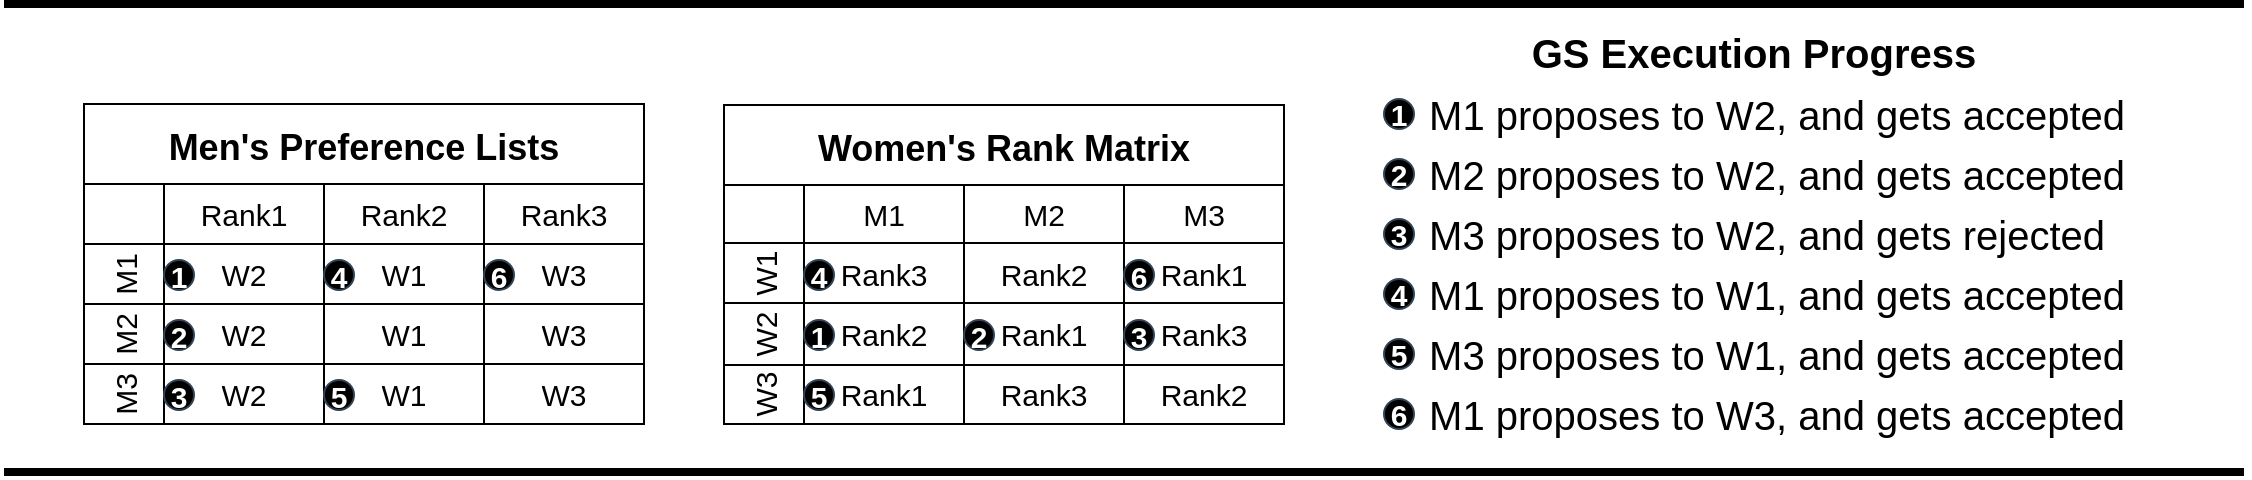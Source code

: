 <mxfile version="24.6.4" type="github">
  <diagram name="Page-1" id="qnp9Axf9fSBe4Yi9hoHO">
    <mxGraphModel dx="1341" dy="710" grid="1" gridSize="10" guides="1" tooltips="1" connect="1" arrows="1" fold="1" page="1" pageScale="1" pageWidth="850" pageHeight="1100" math="0" shadow="0">
      <root>
        <mxCell id="0" />
        <mxCell id="1" parent="0" />
        <mxCell id="7GuMput4pS_t5xVzel_N-1" value="Men&#39;s Preference Lists" style="shape=table;startSize=40;container=1;collapsible=0;childLayout=tableLayout;resizeLast=0;resizeLastRow=0;fontStyle=1;fontSize=18;" vertex="1" parent="1">
          <mxGeometry x="160" y="440" width="280" height="160" as="geometry" />
        </mxCell>
        <mxCell id="7GuMput4pS_t5xVzel_N-2" value="" style="shape=tableRow;horizontal=0;startSize=40;swimlaneHead=0;swimlaneBody=0;strokeColor=inherit;top=0;left=0;bottom=0;right=0;collapsible=0;dropTarget=0;fillColor=none;points=[[0,0.5],[1,0.5]];portConstraint=eastwest;fontSize=15;" vertex="1" parent="7GuMput4pS_t5xVzel_N-1">
          <mxGeometry y="40" width="280" height="30" as="geometry" />
        </mxCell>
        <mxCell id="7GuMput4pS_t5xVzel_N-3" value="Rank1" style="shape=partialRectangle;html=1;whiteSpace=wrap;connectable=0;strokeColor=inherit;overflow=hidden;fillColor=none;top=0;left=0;bottom=0;right=0;pointerEvents=1;fontSize=15;" vertex="1" parent="7GuMput4pS_t5xVzel_N-2">
          <mxGeometry x="40" width="80" height="30" as="geometry">
            <mxRectangle width="80" height="30" as="alternateBounds" />
          </mxGeometry>
        </mxCell>
        <mxCell id="7GuMput4pS_t5xVzel_N-4" value="Rank2" style="shape=partialRectangle;html=1;whiteSpace=wrap;connectable=0;strokeColor=inherit;overflow=hidden;fillColor=none;top=0;left=0;bottom=0;right=0;pointerEvents=1;fontSize=15;" vertex="1" parent="7GuMput4pS_t5xVzel_N-2">
          <mxGeometry x="120" width="80" height="30" as="geometry">
            <mxRectangle width="80" height="30" as="alternateBounds" />
          </mxGeometry>
        </mxCell>
        <mxCell id="7GuMput4pS_t5xVzel_N-5" value="Rank3" style="shape=partialRectangle;html=1;whiteSpace=wrap;connectable=0;strokeColor=inherit;overflow=hidden;fillColor=none;top=0;left=0;bottom=0;right=0;pointerEvents=1;strokeWidth=1;resizeWidth=1;resizeHeight=1;fontSize=15;" vertex="1" parent="7GuMput4pS_t5xVzel_N-2">
          <mxGeometry x="200" width="80" height="30" as="geometry">
            <mxRectangle width="80" height="30" as="alternateBounds" />
          </mxGeometry>
        </mxCell>
        <mxCell id="7GuMput4pS_t5xVzel_N-6" value="M1" style="shape=tableRow;horizontal=0;startSize=40;swimlaneHead=0;swimlaneBody=0;strokeColor=inherit;top=0;left=0;bottom=0;right=0;collapsible=0;dropTarget=0;fillColor=none;points=[[0,0.5],[1,0.5]];portConstraint=eastwest;fontSize=15;" vertex="1" parent="7GuMput4pS_t5xVzel_N-1">
          <mxGeometry y="70" width="280" height="30" as="geometry" />
        </mxCell>
        <mxCell id="7GuMput4pS_t5xVzel_N-7" value="W2" style="shape=partialRectangle;html=1;whiteSpace=wrap;connectable=0;overflow=hidden;top=0;left=0;bottom=0;right=0;pointerEvents=1;strokeColor=default;fillColor=none;fontSize=15;" vertex="1" parent="7GuMput4pS_t5xVzel_N-6">
          <mxGeometry x="40" width="80" height="30" as="geometry">
            <mxRectangle width="80" height="30" as="alternateBounds" />
          </mxGeometry>
        </mxCell>
        <mxCell id="7GuMput4pS_t5xVzel_N-8" value="W1" style="shape=partialRectangle;html=1;whiteSpace=wrap;connectable=0;overflow=hidden;top=0;left=0;bottom=0;right=0;pointerEvents=1;fillColor=none;labelBackgroundColor=none;labelBorderColor=none;strokeColor=default;shadow=0;resizable=1;resizeWidth=0;metaEdit=0;backgroundOutline=0;fontSize=15;" vertex="1" parent="7GuMput4pS_t5xVzel_N-6">
          <mxGeometry x="120" width="80" height="30" as="geometry">
            <mxRectangle width="80" height="30" as="alternateBounds" />
          </mxGeometry>
        </mxCell>
        <mxCell id="7GuMput4pS_t5xVzel_N-9" value="W3" style="shape=partialRectangle;html=1;whiteSpace=wrap;connectable=0;overflow=hidden;top=0;left=0;bottom=0;right=0;pointerEvents=1;fillColor=none;fontSize=15;" vertex="1" parent="7GuMput4pS_t5xVzel_N-6">
          <mxGeometry x="200" width="80" height="30" as="geometry">
            <mxRectangle width="80" height="30" as="alternateBounds" />
          </mxGeometry>
        </mxCell>
        <mxCell id="7GuMput4pS_t5xVzel_N-10" value="M2" style="shape=tableRow;horizontal=0;startSize=40;swimlaneHead=0;swimlaneBody=0;strokeColor=inherit;top=0;left=0;bottom=0;right=0;collapsible=0;dropTarget=0;fillColor=none;points=[[0,0.5],[1,0.5]];portConstraint=eastwest;fontSize=15;" vertex="1" parent="7GuMput4pS_t5xVzel_N-1">
          <mxGeometry y="100" width="280" height="30" as="geometry" />
        </mxCell>
        <mxCell id="7GuMput4pS_t5xVzel_N-11" value="W2" style="shape=partialRectangle;html=1;whiteSpace=wrap;connectable=0;overflow=hidden;top=0;left=0;bottom=0;right=0;pointerEvents=1;strokeOpacity=100;fillColor=none;fontSize=15;" vertex="1" parent="7GuMput4pS_t5xVzel_N-10">
          <mxGeometry x="40" width="80" height="30" as="geometry">
            <mxRectangle width="80" height="30" as="alternateBounds" />
          </mxGeometry>
        </mxCell>
        <mxCell id="7GuMput4pS_t5xVzel_N-12" value="W1" style="shape=partialRectangle;html=1;whiteSpace=wrap;connectable=0;strokeColor=inherit;overflow=hidden;fillColor=none;top=0;left=0;bottom=0;right=0;pointerEvents=1;fontSize=15;" vertex="1" parent="7GuMput4pS_t5xVzel_N-10">
          <mxGeometry x="120" width="80" height="30" as="geometry">
            <mxRectangle width="80" height="30" as="alternateBounds" />
          </mxGeometry>
        </mxCell>
        <mxCell id="7GuMput4pS_t5xVzel_N-13" value="W3" style="shape=partialRectangle;html=1;whiteSpace=wrap;connectable=0;strokeColor=inherit;overflow=hidden;fillColor=none;top=0;left=0;bottom=0;right=0;pointerEvents=1;fontSize=15;" vertex="1" parent="7GuMput4pS_t5xVzel_N-10">
          <mxGeometry x="200" width="80" height="30" as="geometry">
            <mxRectangle width="80" height="30" as="alternateBounds" />
          </mxGeometry>
        </mxCell>
        <mxCell id="7GuMput4pS_t5xVzel_N-14" value="M3" style="shape=tableRow;horizontal=0;startSize=40;swimlaneHead=0;swimlaneBody=0;strokeColor=inherit;top=0;left=0;bottom=0;right=0;collapsible=0;dropTarget=0;fillColor=none;points=[[0,0.5],[1,0.5]];portConstraint=eastwest;fontSize=15;" vertex="1" parent="7GuMput4pS_t5xVzel_N-1">
          <mxGeometry y="130" width="280" height="30" as="geometry" />
        </mxCell>
        <mxCell id="7GuMput4pS_t5xVzel_N-15" value="W2" style="shape=partialRectangle;html=1;whiteSpace=wrap;connectable=0;overflow=hidden;top=0;left=0;bottom=0;right=0;pointerEvents=1;fillColor=none;fontSize=15;" vertex="1" parent="7GuMput4pS_t5xVzel_N-14">
          <mxGeometry x="40" width="80" height="30" as="geometry">
            <mxRectangle width="80" height="30" as="alternateBounds" />
          </mxGeometry>
        </mxCell>
        <mxCell id="7GuMput4pS_t5xVzel_N-16" value="W1" style="shape=partialRectangle;html=1;whiteSpace=wrap;connectable=0;overflow=hidden;top=0;left=0;bottom=0;right=0;pointerEvents=1;fillColor=none;fontSize=15;" vertex="1" parent="7GuMput4pS_t5xVzel_N-14">
          <mxGeometry x="120" width="80" height="30" as="geometry">
            <mxRectangle width="80" height="30" as="alternateBounds" />
          </mxGeometry>
        </mxCell>
        <mxCell id="7GuMput4pS_t5xVzel_N-17" value="W3" style="shape=partialRectangle;html=1;whiteSpace=wrap;connectable=0;strokeColor=inherit;overflow=hidden;fillColor=none;top=0;left=0;bottom=0;right=0;pointerEvents=1;fontSize=15;" vertex="1" parent="7GuMput4pS_t5xVzel_N-14">
          <mxGeometry x="200" width="80" height="30" as="geometry">
            <mxRectangle width="80" height="30" as="alternateBounds" />
          </mxGeometry>
        </mxCell>
        <mxCell id="7GuMput4pS_t5xVzel_N-18" value="Women&#39;s Rank Matrix" style="shape=table;startSize=40;container=1;collapsible=0;childLayout=tableLayout;resizeLast=0;resizeLastRow=0;fontStyle=1;fontSize=18;" vertex="1" parent="1">
          <mxGeometry x="480" y="440.5" width="280" height="159.5" as="geometry" />
        </mxCell>
        <mxCell id="7GuMput4pS_t5xVzel_N-19" value="" style="shape=tableRow;horizontal=0;startSize=40;swimlaneHead=0;swimlaneBody=0;strokeColor=inherit;top=0;left=0;bottom=0;right=0;collapsible=0;dropTarget=0;fillColor=none;points=[[0,0.5],[1,0.5]];portConstraint=eastwest;fontSize=15;" vertex="1" parent="7GuMput4pS_t5xVzel_N-18">
          <mxGeometry y="40" width="280" height="29" as="geometry" />
        </mxCell>
        <mxCell id="7GuMput4pS_t5xVzel_N-20" value="M1" style="shape=partialRectangle;html=1;whiteSpace=wrap;connectable=0;strokeColor=inherit;overflow=hidden;fillColor=none;top=0;left=0;bottom=0;right=0;pointerEvents=1;fontSize=15;" vertex="1" parent="7GuMput4pS_t5xVzel_N-19">
          <mxGeometry x="40" width="80" height="29" as="geometry">
            <mxRectangle width="80" height="29" as="alternateBounds" />
          </mxGeometry>
        </mxCell>
        <mxCell id="7GuMput4pS_t5xVzel_N-21" value="M2" style="shape=partialRectangle;html=1;whiteSpace=wrap;connectable=0;strokeColor=inherit;overflow=hidden;fillColor=none;top=0;left=0;bottom=0;right=0;pointerEvents=1;fontSize=15;" vertex="1" parent="7GuMput4pS_t5xVzel_N-19">
          <mxGeometry x="120" width="80" height="29" as="geometry">
            <mxRectangle width="80" height="29" as="alternateBounds" />
          </mxGeometry>
        </mxCell>
        <mxCell id="7GuMput4pS_t5xVzel_N-22" value="M3" style="shape=partialRectangle;html=1;whiteSpace=wrap;connectable=0;strokeColor=inherit;overflow=hidden;fillColor=none;top=0;left=0;bottom=0;right=0;pointerEvents=1;strokeWidth=1;resizeWidth=1;resizeHeight=1;fontSize=15;" vertex="1" parent="7GuMput4pS_t5xVzel_N-19">
          <mxGeometry x="200" width="80" height="29" as="geometry">
            <mxRectangle width="80" height="29" as="alternateBounds" />
          </mxGeometry>
        </mxCell>
        <mxCell id="7GuMput4pS_t5xVzel_N-23" value="W1" style="shape=tableRow;horizontal=0;startSize=40;swimlaneHead=0;swimlaneBody=0;strokeColor=inherit;top=0;left=0;bottom=0;right=0;collapsible=0;dropTarget=0;fillColor=none;points=[[0,0.5],[1,0.5]];portConstraint=eastwest;fontSize=15;" vertex="1" parent="7GuMput4pS_t5xVzel_N-18">
          <mxGeometry y="69" width="280" height="30" as="geometry" />
        </mxCell>
        <mxCell id="7GuMput4pS_t5xVzel_N-24" value="Rank3" style="shape=partialRectangle;html=1;whiteSpace=wrap;connectable=0;strokeColor=inherit;overflow=hidden;fillColor=none;top=0;left=0;bottom=0;right=0;pointerEvents=1;fontSize=15;" vertex="1" parent="7GuMput4pS_t5xVzel_N-23">
          <mxGeometry x="40" width="80" height="30" as="geometry">
            <mxRectangle width="80" height="30" as="alternateBounds" />
          </mxGeometry>
        </mxCell>
        <mxCell id="7GuMput4pS_t5xVzel_N-25" value="Rank2" style="shape=partialRectangle;html=1;whiteSpace=wrap;connectable=0;strokeColor=inherit;overflow=hidden;fillColor=none;top=0;left=0;bottom=0;right=0;pointerEvents=1;fontSize=15;" vertex="1" parent="7GuMput4pS_t5xVzel_N-23">
          <mxGeometry x="120" width="80" height="30" as="geometry">
            <mxRectangle width="80" height="30" as="alternateBounds" />
          </mxGeometry>
        </mxCell>
        <mxCell id="7GuMput4pS_t5xVzel_N-26" value="Rank1" style="shape=partialRectangle;html=1;whiteSpace=wrap;connectable=0;strokeColor=inherit;overflow=hidden;fillColor=none;top=0;left=0;bottom=0;right=0;pointerEvents=1;fontSize=15;" vertex="1" parent="7GuMput4pS_t5xVzel_N-23">
          <mxGeometry x="200" width="80" height="30" as="geometry">
            <mxRectangle width="80" height="30" as="alternateBounds" />
          </mxGeometry>
        </mxCell>
        <mxCell id="7GuMput4pS_t5xVzel_N-27" value="W2" style="shape=tableRow;horizontal=0;startSize=40;swimlaneHead=0;swimlaneBody=0;strokeColor=inherit;top=0;left=0;bottom=0;right=0;collapsible=0;dropTarget=0;fillColor=none;points=[[0,0.5],[1,0.5]];portConstraint=eastwest;fontSize=15;" vertex="1" parent="7GuMput4pS_t5xVzel_N-18">
          <mxGeometry y="99" width="280" height="31" as="geometry" />
        </mxCell>
        <mxCell id="7GuMput4pS_t5xVzel_N-28" value="Rank2" style="shape=partialRectangle;html=1;whiteSpace=wrap;connectable=0;strokeColor=inherit;overflow=hidden;fillColor=none;top=0;left=0;bottom=0;right=0;pointerEvents=1;fontSize=15;" vertex="1" parent="7GuMput4pS_t5xVzel_N-27">
          <mxGeometry x="40" width="80" height="31" as="geometry">
            <mxRectangle width="80" height="31" as="alternateBounds" />
          </mxGeometry>
        </mxCell>
        <mxCell id="7GuMput4pS_t5xVzel_N-29" value="Rank1" style="shape=partialRectangle;html=1;whiteSpace=wrap;connectable=0;strokeColor=inherit;overflow=hidden;fillColor=none;top=0;left=0;bottom=0;right=0;pointerEvents=1;fontSize=15;" vertex="1" parent="7GuMput4pS_t5xVzel_N-27">
          <mxGeometry x="120" width="80" height="31" as="geometry">
            <mxRectangle width="80" height="31" as="alternateBounds" />
          </mxGeometry>
        </mxCell>
        <mxCell id="7GuMput4pS_t5xVzel_N-30" value="Rank3" style="shape=partialRectangle;html=1;whiteSpace=wrap;connectable=0;strokeColor=inherit;overflow=hidden;fillColor=none;top=0;left=0;bottom=0;right=0;pointerEvents=1;fontSize=15;" vertex="1" parent="7GuMput4pS_t5xVzel_N-27">
          <mxGeometry x="200" width="80" height="31" as="geometry">
            <mxRectangle width="80" height="31" as="alternateBounds" />
          </mxGeometry>
        </mxCell>
        <mxCell id="7GuMput4pS_t5xVzel_N-31" value="W3" style="shape=tableRow;horizontal=0;startSize=40;swimlaneHead=0;swimlaneBody=0;strokeColor=inherit;top=0;left=0;bottom=0;right=0;collapsible=0;dropTarget=0;fillColor=none;points=[[0,0.5],[1,0.5]];portConstraint=eastwest;fontSize=15;" vertex="1" parent="7GuMput4pS_t5xVzel_N-18">
          <mxGeometry y="130" width="280" height="29" as="geometry" />
        </mxCell>
        <mxCell id="7GuMput4pS_t5xVzel_N-32" value="Rank1" style="shape=partialRectangle;html=1;whiteSpace=wrap;connectable=0;strokeColor=inherit;overflow=hidden;fillColor=none;top=0;left=0;bottom=0;right=0;pointerEvents=1;fontSize=15;" vertex="1" parent="7GuMput4pS_t5xVzel_N-31">
          <mxGeometry x="40" width="80" height="29" as="geometry">
            <mxRectangle width="80" height="29" as="alternateBounds" />
          </mxGeometry>
        </mxCell>
        <mxCell id="7GuMput4pS_t5xVzel_N-33" value="Rank3" style="shape=partialRectangle;html=1;whiteSpace=wrap;connectable=0;strokeColor=inherit;overflow=hidden;fillColor=none;top=0;left=0;bottom=0;right=0;pointerEvents=1;fontSize=15;" vertex="1" parent="7GuMput4pS_t5xVzel_N-31">
          <mxGeometry x="120" width="80" height="29" as="geometry">
            <mxRectangle width="80" height="29" as="alternateBounds" />
          </mxGeometry>
        </mxCell>
        <mxCell id="7GuMput4pS_t5xVzel_N-34" value="Rank2" style="shape=partialRectangle;html=1;whiteSpace=wrap;connectable=0;strokeColor=inherit;overflow=hidden;fillColor=none;top=0;left=0;bottom=0;right=0;pointerEvents=1;fontSize=15;" vertex="1" parent="7GuMput4pS_t5xVzel_N-31">
          <mxGeometry x="200" width="80" height="29" as="geometry">
            <mxRectangle width="80" height="29" as="alternateBounds" />
          </mxGeometry>
        </mxCell>
        <mxCell id="7GuMput4pS_t5xVzel_N-35" value="1" style="ellipse;whiteSpace=wrap;html=1;aspect=fixed;strokeColor=#314354;align=center;verticalAlign=middle;fontFamily=Helvetica;fontSize=15;fillColor=#000000;fontColor=#ffffff;fontStyle=1" vertex="1" parent="1">
          <mxGeometry x="810" y="437.5" width="15" height="15" as="geometry" />
        </mxCell>
        <mxCell id="7GuMput4pS_t5xVzel_N-36" value="2" style="ellipse;whiteSpace=wrap;html=1;aspect=fixed;strokeColor=#314354;align=center;verticalAlign=middle;fontFamily=Helvetica;fontSize=15;fillColor=#000000;fontColor=#ffffff;fontStyle=1" vertex="1" parent="1">
          <mxGeometry x="810" y="467.5" width="15" height="15" as="geometry" />
        </mxCell>
        <mxCell id="7GuMput4pS_t5xVzel_N-37" value="3" style="ellipse;whiteSpace=wrap;html=1;aspect=fixed;strokeColor=#314354;align=center;verticalAlign=middle;fontFamily=Helvetica;fontSize=15;fillColor=#000000;fontColor=#ffffff;fontStyle=1" vertex="1" parent="1">
          <mxGeometry x="810" y="497.5" width="15" height="15" as="geometry" />
        </mxCell>
        <mxCell id="7GuMput4pS_t5xVzel_N-38" value="4" style="ellipse;whiteSpace=wrap;html=1;aspect=fixed;strokeColor=#314354;align=center;verticalAlign=middle;fontFamily=Helvetica;fontSize=15;fillColor=#000000;fontColor=#ffffff;fontStyle=1" vertex="1" parent="1">
          <mxGeometry x="810" y="527.5" width="15" height="15" as="geometry" />
        </mxCell>
        <mxCell id="7GuMput4pS_t5xVzel_N-39" value="5" style="ellipse;whiteSpace=wrap;html=1;aspect=fixed;strokeColor=#314354;align=center;verticalAlign=middle;fontFamily=Helvetica;fontSize=15;fillColor=#000000;fontColor=#ffffff;fontStyle=1" vertex="1" parent="1">
          <mxGeometry x="810" y="557.5" width="15" height="15" as="geometry" />
        </mxCell>
        <mxCell id="7GuMput4pS_t5xVzel_N-40" value="6" style="ellipse;whiteSpace=wrap;html=1;aspect=fixed;strokeColor=#314354;align=center;verticalAlign=middle;fontFamily=Helvetica;fontSize=15;fillColor=#000000;fontColor=#ffffff;fontStyle=1" vertex="1" parent="1">
          <mxGeometry x="810" y="587.5" width="15" height="15" as="geometry" />
        </mxCell>
        <mxCell id="7GuMput4pS_t5xVzel_N-41" value="&lt;h1 style=&quot;font-size: 20px;&quot;&gt;&lt;span style=&quot;font-size: 20px; font-weight: 400;&quot;&gt;&amp;nbsp;M1 proposes to W2, and gets accepted&lt;/span&gt;&lt;/h1&gt;" style="text;strokeColor=none;align=left;fillColor=none;html=1;verticalAlign=middle;whiteSpace=wrap;rounded=0;fontFamily=Helvetica;fontSize=20;fontColor=default;" vertex="1" parent="1">
          <mxGeometry x="825" y="430" width="405" height="30" as="geometry" />
        </mxCell>
        <mxCell id="7GuMput4pS_t5xVzel_N-42" value="&lt;h1 style=&quot;font-size: 20px;&quot;&gt;&lt;span style=&quot;font-size: 20px; font-weight: 400;&quot;&gt;&amp;nbsp;M2 proposes to W2, and gets accepted&lt;/span&gt;&lt;/h1&gt;" style="text;strokeColor=none;align=left;fillColor=none;html=1;verticalAlign=middle;whiteSpace=wrap;rounded=0;fontFamily=Helvetica;fontSize=20;fontColor=default;" vertex="1" parent="1">
          <mxGeometry x="825" y="460" width="365" height="30" as="geometry" />
        </mxCell>
        <mxCell id="7GuMput4pS_t5xVzel_N-43" value="&lt;h1 style=&quot;font-size: 20px;&quot;&gt;&lt;span style=&quot;font-size: 20px; font-weight: 400;&quot;&gt;&amp;nbsp;M3 proposes to W2, and gets rejected&lt;/span&gt;&lt;/h1&gt;" style="text;strokeColor=none;align=left;fillColor=none;html=1;verticalAlign=middle;whiteSpace=wrap;rounded=0;fontFamily=Helvetica;fontSize=20;fontColor=default;" vertex="1" parent="1">
          <mxGeometry x="825" y="490" width="365" height="30" as="geometry" />
        </mxCell>
        <mxCell id="7GuMput4pS_t5xVzel_N-44" value="&lt;h1 style=&quot;font-size: 20px;&quot;&gt;&lt;span style=&quot;font-size: 20px; font-weight: 400;&quot;&gt;&amp;nbsp;M1 proposes to W1, and gets accepted&lt;/span&gt;&lt;/h1&gt;" style="text;strokeColor=none;align=left;fillColor=none;html=1;verticalAlign=middle;whiteSpace=wrap;rounded=0;fontFamily=Helvetica;fontSize=20;fontColor=default;" vertex="1" parent="1">
          <mxGeometry x="825" y="520" width="365" height="30" as="geometry" />
        </mxCell>
        <mxCell id="7GuMput4pS_t5xVzel_N-45" value="&lt;h1 style=&quot;font-size: 20px;&quot;&gt;&lt;span style=&quot;font-size: 20px; font-weight: 400;&quot;&gt;&amp;nbsp;M3 proposes to W1, and gets accepted&lt;/span&gt;&lt;/h1&gt;" style="text;strokeColor=none;align=left;fillColor=none;html=1;verticalAlign=middle;whiteSpace=wrap;rounded=0;fontFamily=Helvetica;fontSize=20;fontColor=default;" vertex="1" parent="1">
          <mxGeometry x="825" y="550" width="365" height="30" as="geometry" />
        </mxCell>
        <mxCell id="7GuMput4pS_t5xVzel_N-46" value="&lt;h1 style=&quot;font-size: 20px;&quot;&gt;&lt;span style=&quot;font-size: 20px; font-weight: 400;&quot;&gt;&amp;nbsp;M1 proposes to W3, and gets accepted&lt;/span&gt;&lt;/h1&gt;" style="text;strokeColor=none;align=left;fillColor=none;html=1;verticalAlign=middle;whiteSpace=wrap;rounded=0;fontFamily=Helvetica;fontSize=20;fontColor=default;" vertex="1" parent="1">
          <mxGeometry x="825" y="580" width="365" height="30" as="geometry" />
        </mxCell>
        <mxCell id="7GuMput4pS_t5xVzel_N-47" value="&lt;h1 style=&quot;font-size: 20px;&quot;&gt;&lt;span style=&quot;font-size: 20px;&quot;&gt;GS Execution Progress&lt;/span&gt;&lt;/h1&gt;" style="text;strokeColor=none;align=center;fillColor=none;html=1;verticalAlign=middle;whiteSpace=wrap;rounded=0;fontFamily=Helvetica;fontSize=20;fontColor=default;fontStyle=1" vertex="1" parent="1">
          <mxGeometry x="880" y="399" width="230" height="30" as="geometry" />
        </mxCell>
        <mxCell id="7GuMput4pS_t5xVzel_N-48" value="1" style="ellipse;whiteSpace=wrap;html=1;aspect=fixed;strokeColor=#314354;align=center;verticalAlign=middle;fontFamily=Helvetica;fontSize=15;fillColor=#000000;fontColor=#ffffff;fontStyle=1" vertex="1" parent="1">
          <mxGeometry x="200" y="518" width="15" height="15" as="geometry" />
        </mxCell>
        <mxCell id="7GuMput4pS_t5xVzel_N-49" value="2" style="ellipse;whiteSpace=wrap;html=1;aspect=fixed;strokeColor=#314354;align=center;verticalAlign=middle;fontFamily=Helvetica;fontSize=15;fillColor=#000000;fontColor=#ffffff;fontStyle=1" vertex="1" parent="1">
          <mxGeometry x="200" y="548" width="15" height="15" as="geometry" />
        </mxCell>
        <mxCell id="7GuMput4pS_t5xVzel_N-50" value="3" style="ellipse;whiteSpace=wrap;html=1;aspect=fixed;strokeColor=#314354;align=center;verticalAlign=middle;fontFamily=Helvetica;fontSize=15;fillColor=#000000;fontColor=#ffffff;fontStyle=1" vertex="1" parent="1">
          <mxGeometry x="200" y="578" width="15" height="15" as="geometry" />
        </mxCell>
        <mxCell id="7GuMput4pS_t5xVzel_N-51" value="4" style="ellipse;whiteSpace=wrap;html=1;aspect=fixed;strokeColor=#314354;align=center;verticalAlign=middle;fontFamily=Helvetica;fontSize=15;fillColor=#000000;fontColor=#ffffff;fontStyle=1" vertex="1" parent="1">
          <mxGeometry x="280" y="518" width="15" height="15" as="geometry" />
        </mxCell>
        <mxCell id="7GuMput4pS_t5xVzel_N-52" value="5" style="ellipse;whiteSpace=wrap;html=1;aspect=fixed;strokeColor=#314354;align=center;verticalAlign=middle;fontFamily=Helvetica;fontSize=15;fillColor=#000000;fontColor=#ffffff;fontStyle=1" vertex="1" parent="1">
          <mxGeometry x="280" y="578" width="15" height="15" as="geometry" />
        </mxCell>
        <mxCell id="7GuMput4pS_t5xVzel_N-53" value="6" style="ellipse;whiteSpace=wrap;html=1;aspect=fixed;strokeColor=#314354;align=center;verticalAlign=middle;fontFamily=Helvetica;fontSize=15;fillColor=#000000;fontColor=#ffffff;fontStyle=1" vertex="1" parent="1">
          <mxGeometry x="360" y="518" width="15" height="15" as="geometry" />
        </mxCell>
        <mxCell id="7GuMput4pS_t5xVzel_N-54" value="1" style="ellipse;whiteSpace=wrap;html=1;aspect=fixed;strokeColor=#314354;align=center;verticalAlign=middle;fontFamily=Helvetica;fontSize=15;fillColor=#000000;fontColor=#ffffff;fontStyle=1" vertex="1" parent="1">
          <mxGeometry x="520" y="548" width="15" height="15" as="geometry" />
        </mxCell>
        <mxCell id="7GuMput4pS_t5xVzel_N-55" value="2" style="ellipse;whiteSpace=wrap;html=1;aspect=fixed;strokeColor=#314354;align=center;verticalAlign=middle;fontFamily=Helvetica;fontSize=15;fillColor=#000000;fontColor=#ffffff;fontStyle=1" vertex="1" parent="1">
          <mxGeometry x="600" y="548" width="15" height="15" as="geometry" />
        </mxCell>
        <mxCell id="7GuMput4pS_t5xVzel_N-56" value="3" style="ellipse;whiteSpace=wrap;html=1;aspect=fixed;strokeColor=#314354;align=center;verticalAlign=middle;fontFamily=Helvetica;fontSize=15;fillColor=#000000;fontColor=#ffffff;fontStyle=1;spacing=0;" vertex="1" parent="1">
          <mxGeometry x="680" y="548" width="15" height="15" as="geometry" />
        </mxCell>
        <mxCell id="7GuMput4pS_t5xVzel_N-57" value="6" style="ellipse;whiteSpace=wrap;html=1;aspect=fixed;strokeColor=#314354;align=center;verticalAlign=middle;fontFamily=Helvetica;fontSize=15;fillColor=#000000;fontColor=#ffffff;fontStyle=1" vertex="1" parent="1">
          <mxGeometry x="680" y="518" width="15" height="15" as="geometry" />
        </mxCell>
        <mxCell id="7GuMput4pS_t5xVzel_N-58" value="5" style="ellipse;whiteSpace=wrap;html=1;aspect=fixed;strokeColor=#314354;align=center;verticalAlign=middle;fontFamily=Helvetica;fontSize=15;fillColor=#000000;fontColor=#ffffff;fontStyle=1" vertex="1" parent="1">
          <mxGeometry x="520" y="578" width="15" height="15" as="geometry" />
        </mxCell>
        <mxCell id="7GuMput4pS_t5xVzel_N-59" value="4" style="ellipse;whiteSpace=wrap;html=1;aspect=fixed;strokeColor=#314354;align=center;verticalAlign=middle;fontFamily=Helvetica;fontSize=15;fillColor=#000000;fontColor=#ffffff;fontStyle=1" vertex="1" parent="1">
          <mxGeometry x="520" y="518" width="15" height="15" as="geometry" />
        </mxCell>
        <mxCell id="7GuMput4pS_t5xVzel_N-63" value="" style="endArrow=none;html=1;rounded=0;strokeWidth=4;" edge="1" parent="1">
          <mxGeometry width="50" height="50" relative="1" as="geometry">
            <mxPoint x="120" y="390" as="sourcePoint" />
            <mxPoint x="1240" y="390" as="targetPoint" />
          </mxGeometry>
        </mxCell>
        <mxCell id="7GuMput4pS_t5xVzel_N-65" value="" style="endArrow=none;html=1;rounded=0;strokeWidth=4;" edge="1" parent="1">
          <mxGeometry width="50" height="50" relative="1" as="geometry">
            <mxPoint x="120" y="624" as="sourcePoint" />
            <mxPoint x="1240" y="624" as="targetPoint" />
          </mxGeometry>
        </mxCell>
      </root>
    </mxGraphModel>
  </diagram>
</mxfile>
